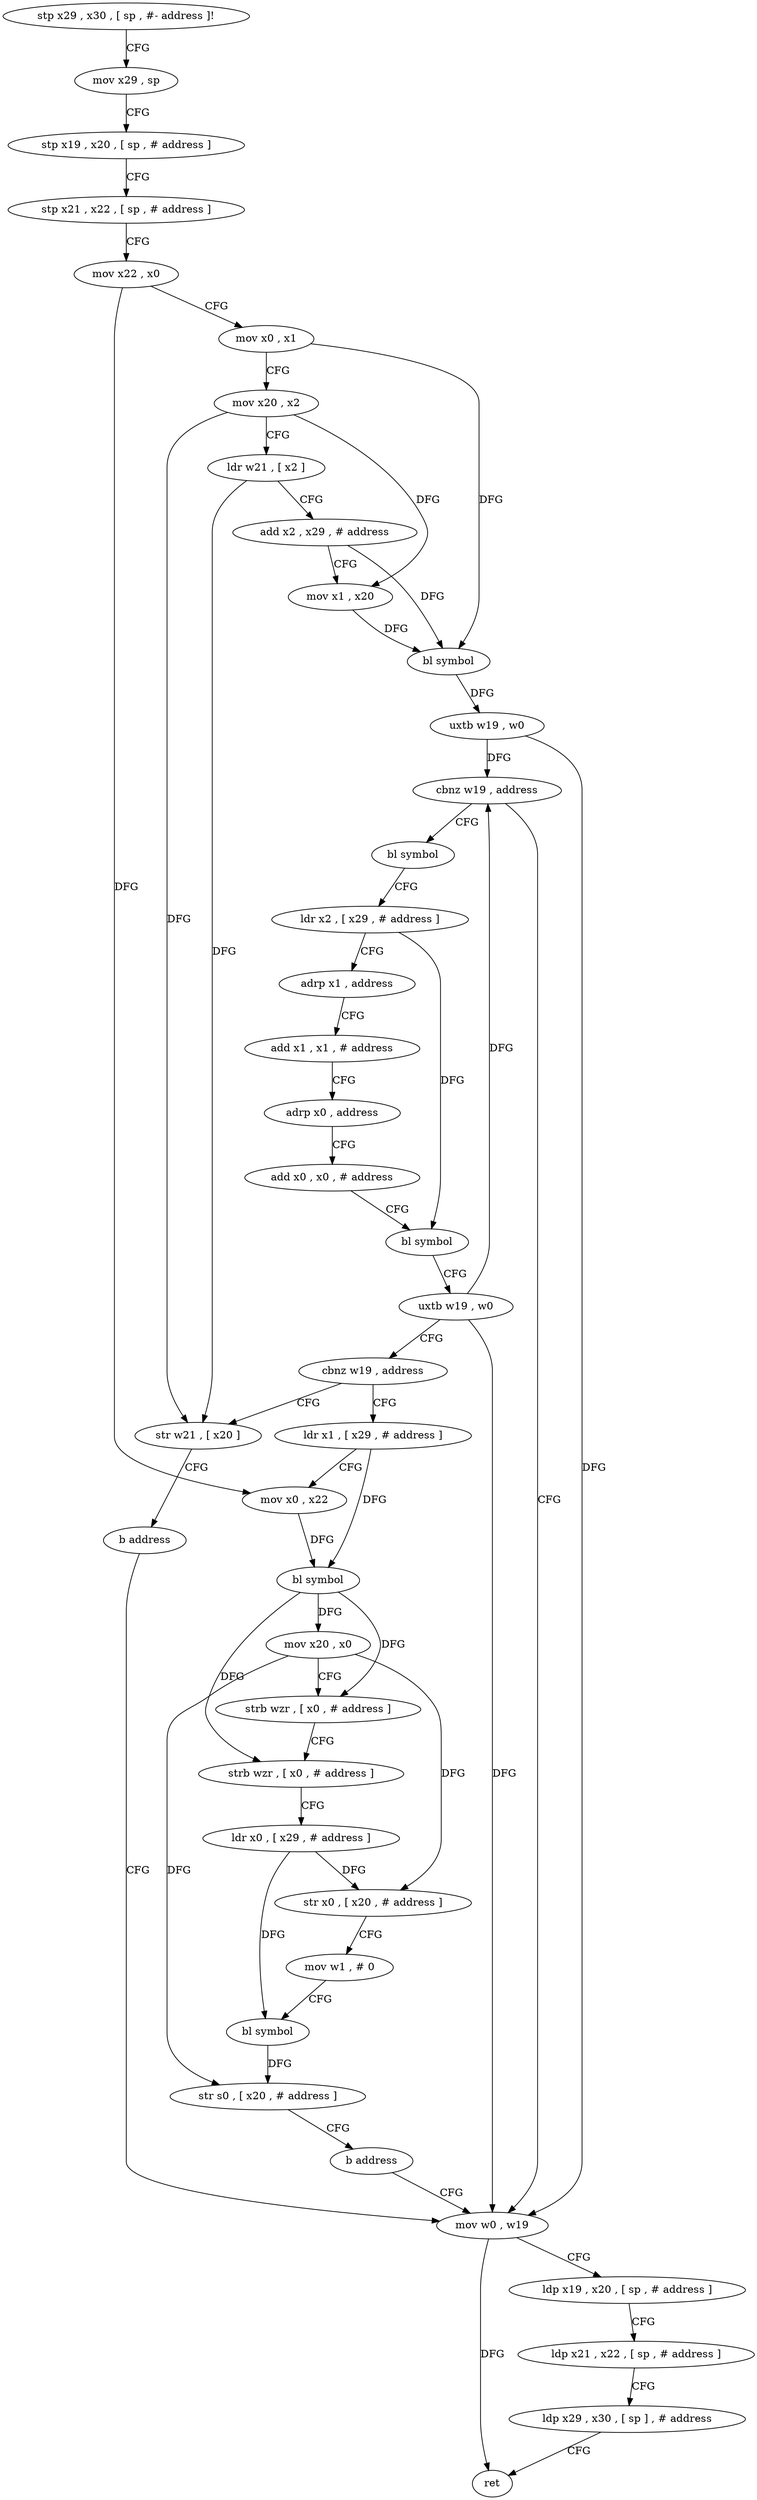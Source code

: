 digraph "func" {
"4257884" [label = "stp x29 , x30 , [ sp , #- address ]!" ]
"4257888" [label = "mov x29 , sp" ]
"4257892" [label = "stp x19 , x20 , [ sp , # address ]" ]
"4257896" [label = "stp x21 , x22 , [ sp , # address ]" ]
"4257900" [label = "mov x22 , x0" ]
"4257904" [label = "mov x0 , x1" ]
"4257908" [label = "mov x20 , x2" ]
"4257912" [label = "ldr w21 , [ x2 ]" ]
"4257916" [label = "add x2 , x29 , # address" ]
"4257920" [label = "mov x1 , x20" ]
"4257924" [label = "bl symbol" ]
"4257928" [label = "uxtb w19 , w0" ]
"4257932" [label = "cbnz w19 , address" ]
"4257956" [label = "bl symbol" ]
"4257936" [label = "mov w0 , w19" ]
"4257960" [label = "ldr x2 , [ x29 , # address ]" ]
"4257964" [label = "adrp x1 , address" ]
"4257968" [label = "add x1 , x1 , # address" ]
"4257972" [label = "adrp x0 , address" ]
"4257976" [label = "add x0 , x0 , # address" ]
"4257980" [label = "bl symbol" ]
"4257984" [label = "uxtb w19 , w0" ]
"4257988" [label = "cbnz w19 , address" ]
"4258000" [label = "ldr x1 , [ x29 , # address ]" ]
"4257992" [label = "str w21 , [ x20 ]" ]
"4257940" [label = "ldp x19 , x20 , [ sp , # address ]" ]
"4257944" [label = "ldp x21 , x22 , [ sp , # address ]" ]
"4257948" [label = "ldp x29 , x30 , [ sp ] , # address" ]
"4257952" [label = "ret" ]
"4258004" [label = "mov x0 , x22" ]
"4258008" [label = "bl symbol" ]
"4258012" [label = "mov x20 , x0" ]
"4258016" [label = "strb wzr , [ x0 , # address ]" ]
"4258020" [label = "strb wzr , [ x0 , # address ]" ]
"4258024" [label = "ldr x0 , [ x29 , # address ]" ]
"4258028" [label = "str x0 , [ x20 , # address ]" ]
"4258032" [label = "mov w1 , # 0" ]
"4258036" [label = "bl symbol" ]
"4258040" [label = "str s0 , [ x20 , # address ]" ]
"4258044" [label = "b address" ]
"4257996" [label = "b address" ]
"4257884" -> "4257888" [ label = "CFG" ]
"4257888" -> "4257892" [ label = "CFG" ]
"4257892" -> "4257896" [ label = "CFG" ]
"4257896" -> "4257900" [ label = "CFG" ]
"4257900" -> "4257904" [ label = "CFG" ]
"4257900" -> "4258004" [ label = "DFG" ]
"4257904" -> "4257908" [ label = "CFG" ]
"4257904" -> "4257924" [ label = "DFG" ]
"4257908" -> "4257912" [ label = "CFG" ]
"4257908" -> "4257920" [ label = "DFG" ]
"4257908" -> "4257992" [ label = "DFG" ]
"4257912" -> "4257916" [ label = "CFG" ]
"4257912" -> "4257992" [ label = "DFG" ]
"4257916" -> "4257920" [ label = "CFG" ]
"4257916" -> "4257924" [ label = "DFG" ]
"4257920" -> "4257924" [ label = "DFG" ]
"4257924" -> "4257928" [ label = "DFG" ]
"4257928" -> "4257932" [ label = "DFG" ]
"4257928" -> "4257936" [ label = "DFG" ]
"4257932" -> "4257956" [ label = "CFG" ]
"4257932" -> "4257936" [ label = "CFG" ]
"4257956" -> "4257960" [ label = "CFG" ]
"4257936" -> "4257940" [ label = "CFG" ]
"4257936" -> "4257952" [ label = "DFG" ]
"4257960" -> "4257964" [ label = "CFG" ]
"4257960" -> "4257980" [ label = "DFG" ]
"4257964" -> "4257968" [ label = "CFG" ]
"4257968" -> "4257972" [ label = "CFG" ]
"4257972" -> "4257976" [ label = "CFG" ]
"4257976" -> "4257980" [ label = "CFG" ]
"4257980" -> "4257984" [ label = "CFG" ]
"4257984" -> "4257988" [ label = "CFG" ]
"4257984" -> "4257932" [ label = "DFG" ]
"4257984" -> "4257936" [ label = "DFG" ]
"4257988" -> "4258000" [ label = "CFG" ]
"4257988" -> "4257992" [ label = "CFG" ]
"4258000" -> "4258004" [ label = "CFG" ]
"4258000" -> "4258008" [ label = "DFG" ]
"4257992" -> "4257996" [ label = "CFG" ]
"4257940" -> "4257944" [ label = "CFG" ]
"4257944" -> "4257948" [ label = "CFG" ]
"4257948" -> "4257952" [ label = "CFG" ]
"4258004" -> "4258008" [ label = "DFG" ]
"4258008" -> "4258012" [ label = "DFG" ]
"4258008" -> "4258016" [ label = "DFG" ]
"4258008" -> "4258020" [ label = "DFG" ]
"4258012" -> "4258016" [ label = "CFG" ]
"4258012" -> "4258028" [ label = "DFG" ]
"4258012" -> "4258040" [ label = "DFG" ]
"4258016" -> "4258020" [ label = "CFG" ]
"4258020" -> "4258024" [ label = "CFG" ]
"4258024" -> "4258028" [ label = "DFG" ]
"4258024" -> "4258036" [ label = "DFG" ]
"4258028" -> "4258032" [ label = "CFG" ]
"4258032" -> "4258036" [ label = "CFG" ]
"4258036" -> "4258040" [ label = "DFG" ]
"4258040" -> "4258044" [ label = "CFG" ]
"4258044" -> "4257936" [ label = "CFG" ]
"4257996" -> "4257936" [ label = "CFG" ]
}
